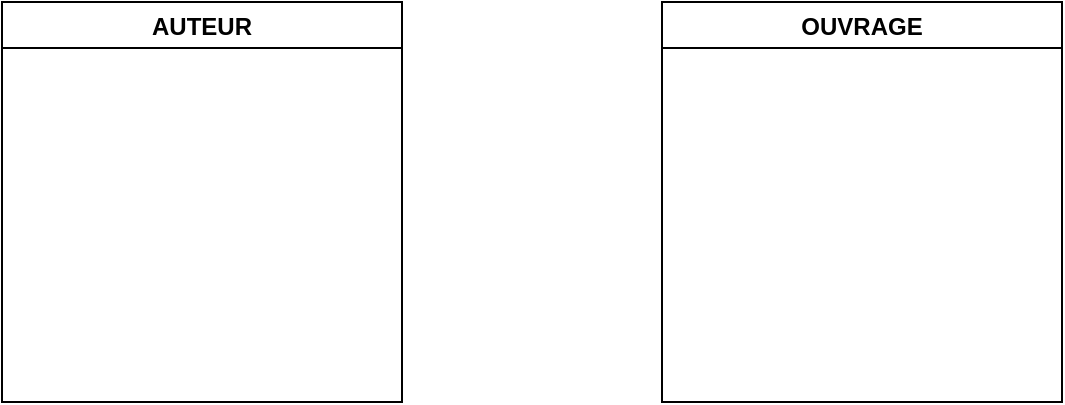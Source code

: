 <mxfile version="18.0.5" type="github">
  <diagram id="zpOUXv7veA4DBRBq1obv" name="Page-1">
    <mxGraphModel dx="1038" dy="501" grid="1" gridSize="10" guides="1" tooltips="1" connect="1" arrows="1" fold="1" page="1" pageScale="1" pageWidth="827" pageHeight="1169" math="0" shadow="0">
      <root>
        <mxCell id="0" />
        <mxCell id="1" parent="0" />
        <mxCell id="v1ncO_xghCPxQYF_cH6F-2" value="AUTEUR" style="swimlane;" vertex="1" parent="1">
          <mxGeometry x="30" y="40" width="200" height="200" as="geometry" />
        </mxCell>
        <mxCell id="v1ncO_xghCPxQYF_cH6F-3" value="OUVRAGE" style="swimlane;" vertex="1" parent="1">
          <mxGeometry x="360" y="40" width="200" height="200" as="geometry" />
        </mxCell>
      </root>
    </mxGraphModel>
  </diagram>
</mxfile>
